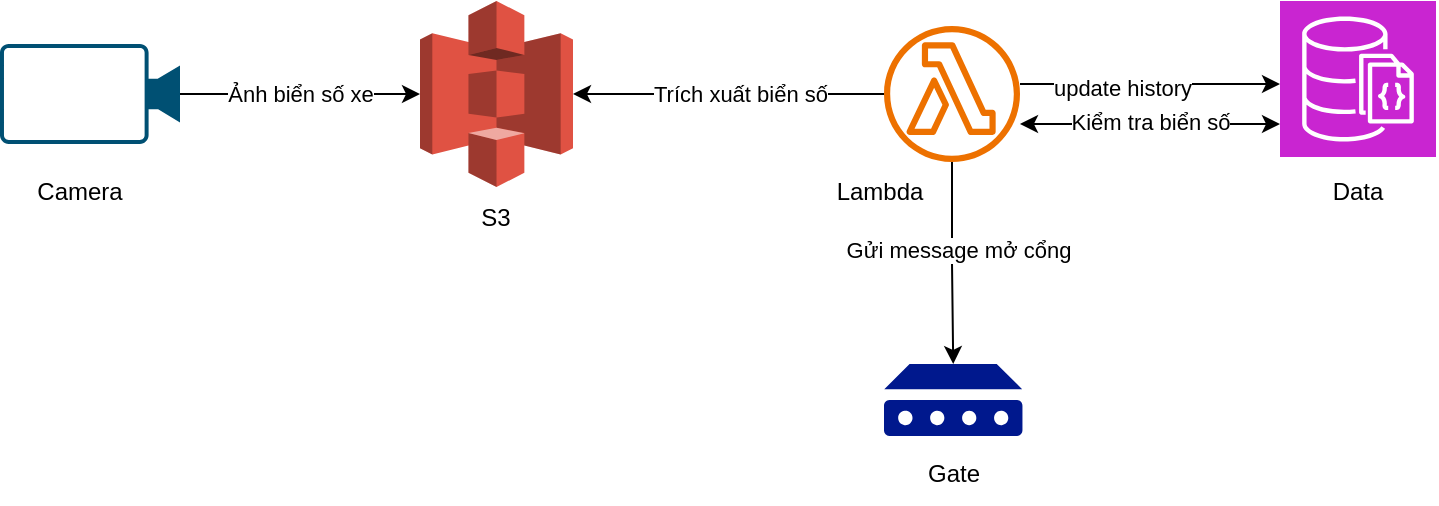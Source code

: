 <mxfile version="22.1.3" type="github">
  <diagram name="Page-1" id="7gGVryZTF7hJ_M1TctiJ">
    <mxGraphModel dx="880" dy="478" grid="1" gridSize="10" guides="1" tooltips="1" connect="1" arrows="1" fold="1" page="1" pageScale="1" pageWidth="850" pageHeight="1100" math="0" shadow="0">
      <root>
        <mxCell id="0" />
        <mxCell id="1" parent="0" />
        <mxCell id="hn0UNPA8_SkXIylfJymf-6" style="edgeStyle=orthogonalEdgeStyle;rounded=0;orthogonalLoop=1;jettySize=auto;html=1;" edge="1" parent="1" source="hn0UNPA8_SkXIylfJymf-2" target="hn0UNPA8_SkXIylfJymf-3">
          <mxGeometry relative="1" as="geometry" />
        </mxCell>
        <mxCell id="hn0UNPA8_SkXIylfJymf-12" value="Ảnh biển số xe" style="edgeLabel;html=1;align=center;verticalAlign=middle;resizable=0;points=[];" vertex="1" connectable="0" parent="hn0UNPA8_SkXIylfJymf-6">
          <mxGeometry x="-0.267" relative="1" as="geometry">
            <mxPoint x="16" as="offset" />
          </mxGeometry>
        </mxCell>
        <mxCell id="hn0UNPA8_SkXIylfJymf-2" value="" style="points=[[0,0.5,0],[0.19,0.02,0],[0.59,0,0],[0.985,0.02,0],[1,0.5,0],[0.985,0.98,0],[0.59,1,0],[0.19,0.98,0]];verticalLabelPosition=bottom;sketch=0;html=1;verticalAlign=top;aspect=fixed;align=center;pointerEvents=1;shape=mxgraph.cisco19.camera;fillColor=#005073;strokeColor=none;rotation=-180;" vertex="1" parent="1">
          <mxGeometry x="40" y="170" width="90" height="50" as="geometry" />
        </mxCell>
        <mxCell id="hn0UNPA8_SkXIylfJymf-3" value="" style="outlineConnect=0;dashed=0;verticalLabelPosition=bottom;verticalAlign=top;align=center;html=1;shape=mxgraph.aws3.s3;fillColor=#E05243;gradientColor=none;" vertex="1" parent="1">
          <mxGeometry x="250" y="148.5" width="76.5" height="93" as="geometry" />
        </mxCell>
        <mxCell id="hn0UNPA8_SkXIylfJymf-4" value="" style="sketch=0;points=[[0,0,0],[0.25,0,0],[0.5,0,0],[0.75,0,0],[1,0,0],[0,1,0],[0.25,1,0],[0.5,1,0],[0.75,1,0],[1,1,0],[0,0.25,0],[0,0.5,0],[0,0.75,0],[1,0.25,0],[1,0.5,0],[1,0.75,0]];outlineConnect=0;fontColor=#232F3E;fillColor=#C925D1;strokeColor=#ffffff;dashed=0;verticalLabelPosition=bottom;verticalAlign=top;align=center;html=1;fontSize=12;fontStyle=0;aspect=fixed;shape=mxgraph.aws4.resourceIcon;resIcon=mxgraph.aws4.documentdb_with_mongodb_compatibility;" vertex="1" parent="1">
          <mxGeometry x="680" y="148.5" width="78" height="78" as="geometry" />
        </mxCell>
        <mxCell id="hn0UNPA8_SkXIylfJymf-9" style="edgeStyle=orthogonalEdgeStyle;rounded=0;orthogonalLoop=1;jettySize=auto;html=1;" edge="1" parent="1" source="hn0UNPA8_SkXIylfJymf-5" target="hn0UNPA8_SkXIylfJymf-4">
          <mxGeometry relative="1" as="geometry">
            <Array as="points">
              <mxPoint x="570" y="190" />
              <mxPoint x="570" y="190" />
            </Array>
          </mxGeometry>
        </mxCell>
        <mxCell id="hn0UNPA8_SkXIylfJymf-24" value="update history" style="edgeLabel;html=1;align=center;verticalAlign=middle;resizable=0;points=[];" vertex="1" connectable="0" parent="hn0UNPA8_SkXIylfJymf-9">
          <mxGeometry x="-0.215" y="-2" relative="1" as="geometry">
            <mxPoint as="offset" />
          </mxGeometry>
        </mxCell>
        <mxCell id="hn0UNPA8_SkXIylfJymf-20" style="edgeStyle=orthogonalEdgeStyle;rounded=0;orthogonalLoop=1;jettySize=auto;html=1;" edge="1" parent="1" source="hn0UNPA8_SkXIylfJymf-5" target="hn0UNPA8_SkXIylfJymf-3">
          <mxGeometry relative="1" as="geometry" />
        </mxCell>
        <mxCell id="hn0UNPA8_SkXIylfJymf-21" value="Trích xuất biển số" style="edgeLabel;html=1;align=center;verticalAlign=middle;resizable=0;points=[];" vertex="1" connectable="0" parent="hn0UNPA8_SkXIylfJymf-20">
          <mxGeometry x="0.158" y="1" relative="1" as="geometry">
            <mxPoint x="18" y="-1" as="offset" />
          </mxGeometry>
        </mxCell>
        <mxCell id="hn0UNPA8_SkXIylfJymf-22" style="edgeStyle=orthogonalEdgeStyle;rounded=0;orthogonalLoop=1;jettySize=auto;html=1;startArrow=classic;startFill=1;" edge="1" parent="1" source="hn0UNPA8_SkXIylfJymf-5" target="hn0UNPA8_SkXIylfJymf-4">
          <mxGeometry relative="1" as="geometry">
            <Array as="points">
              <mxPoint x="590" y="210" />
              <mxPoint x="590" y="210" />
            </Array>
          </mxGeometry>
        </mxCell>
        <mxCell id="hn0UNPA8_SkXIylfJymf-23" value="Kiểm tra biển số" style="edgeLabel;html=1;align=center;verticalAlign=middle;resizable=0;points=[];" vertex="1" connectable="0" parent="hn0UNPA8_SkXIylfJymf-22">
          <mxGeometry y="1" relative="1" as="geometry">
            <mxPoint as="offset" />
          </mxGeometry>
        </mxCell>
        <mxCell id="hn0UNPA8_SkXIylfJymf-5" value="" style="sketch=0;outlineConnect=0;fontColor=#232F3E;gradientColor=none;fillColor=#ED7100;strokeColor=none;dashed=0;verticalLabelPosition=bottom;verticalAlign=top;align=center;html=1;fontSize=12;fontStyle=0;aspect=fixed;pointerEvents=1;shape=mxgraph.aws4.lambda_function;" vertex="1" parent="1">
          <mxGeometry x="482" y="161" width="68" height="68" as="geometry" />
        </mxCell>
        <mxCell id="hn0UNPA8_SkXIylfJymf-8" value="" style="sketch=0;aspect=fixed;pointerEvents=1;shadow=0;dashed=0;html=1;strokeColor=none;labelPosition=center;verticalLabelPosition=bottom;verticalAlign=top;align=center;fillColor=#00188D;shape=mxgraph.mscae.enterprise.device" vertex="1" parent="1">
          <mxGeometry x="482" y="330" width="69.23" height="36" as="geometry" />
        </mxCell>
        <mxCell id="hn0UNPA8_SkXIylfJymf-10" style="edgeStyle=orthogonalEdgeStyle;rounded=0;orthogonalLoop=1;jettySize=auto;html=1;entryX=0.5;entryY=0;entryDx=0;entryDy=0;entryPerimeter=0;" edge="1" parent="1" source="hn0UNPA8_SkXIylfJymf-5" target="hn0UNPA8_SkXIylfJymf-8">
          <mxGeometry relative="1" as="geometry" />
        </mxCell>
        <mxCell id="hn0UNPA8_SkXIylfJymf-25" value="Gửi message mở cổng" style="edgeLabel;html=1;align=center;verticalAlign=middle;resizable=0;points=[];" vertex="1" connectable="0" parent="hn0UNPA8_SkXIylfJymf-10">
          <mxGeometry x="-0.134" y="3" relative="1" as="geometry">
            <mxPoint as="offset" />
          </mxGeometry>
        </mxCell>
        <mxCell id="hn0UNPA8_SkXIylfJymf-13" value="Camera&lt;br&gt;" style="text;html=1;strokeColor=none;fillColor=none;align=center;verticalAlign=middle;whiteSpace=wrap;rounded=0;" vertex="1" parent="1">
          <mxGeometry x="50" y="229" width="60" height="30" as="geometry" />
        </mxCell>
        <mxCell id="hn0UNPA8_SkXIylfJymf-14" style="edgeStyle=orthogonalEdgeStyle;rounded=0;orthogonalLoop=1;jettySize=auto;html=1;exitX=0.5;exitY=1;exitDx=0;exitDy=0;" edge="1" parent="1" source="hn0UNPA8_SkXIylfJymf-13" target="hn0UNPA8_SkXIylfJymf-13">
          <mxGeometry relative="1" as="geometry" />
        </mxCell>
        <mxCell id="hn0UNPA8_SkXIylfJymf-15" value="S3" style="text;html=1;strokeColor=none;fillColor=none;align=center;verticalAlign=middle;whiteSpace=wrap;rounded=0;" vertex="1" parent="1">
          <mxGeometry x="258.25" y="241.5" width="60" height="30" as="geometry" />
        </mxCell>
        <mxCell id="hn0UNPA8_SkXIylfJymf-16" value="Lambda" style="text;html=1;strokeColor=none;fillColor=none;align=center;verticalAlign=middle;whiteSpace=wrap;rounded=0;" vertex="1" parent="1">
          <mxGeometry x="450" y="229" width="60" height="30" as="geometry" />
        </mxCell>
        <mxCell id="hn0UNPA8_SkXIylfJymf-17" value="Data" style="text;html=1;strokeColor=none;fillColor=none;align=center;verticalAlign=middle;whiteSpace=wrap;rounded=0;" vertex="1" parent="1">
          <mxGeometry x="689" y="229" width="60" height="30" as="geometry" />
        </mxCell>
        <mxCell id="hn0UNPA8_SkXIylfJymf-18" value="Gate" style="text;html=1;strokeColor=none;fillColor=none;align=center;verticalAlign=middle;whiteSpace=wrap;rounded=0;" vertex="1" parent="1">
          <mxGeometry x="486.62" y="370" width="60" height="30" as="geometry" />
        </mxCell>
      </root>
    </mxGraphModel>
  </diagram>
</mxfile>
